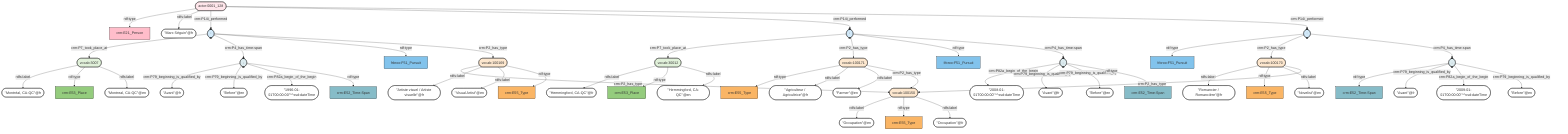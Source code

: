 graph TD
classDef Literal fill:#ffffff,stroke:#000000;
classDef Literal_URI fill:,stroke:;
classDef E1_CRM_Entity fill:#ffffff,stroke:#000000;
classDef E1_CRM_Entity_URI fill:#ffffff,stroke:#000000;
classDef E2_Temporal_Entity fill:#82c3ec,stroke:#000000;
classDef E2_Temporal_Entity_URI fill:#d2e9f9,stroke:#000000;
classDef E55_Type fill:#fab565,stroke:#000000;
classDef E55_Type_URI fill:#fde7ce,stroke:#000000;
classDef E52_Time-Span fill:#86bcc8,stroke:#000000;
classDef E52_Time-Span_URI fill:#dcebef,stroke:#000000;
classDef E41_Appellation fill:#fef3ba,stroke:#000000;
classDef E41_Appellation_URI fill:#fffae6,stroke:#000000;
classDef E53_Place fill:#94cc7d,stroke:#000000;
classDef E53_Place_URI fill:#e1f1da,stroke:#000000;
classDef E77_Persistent_Item fill:#ffffff,stroke:#000000;
classDef E77_Persistent_Item_URI fill:#ffffff,stroke:#000000;
classDef E28_Conceptual_Object fill:#fddc34,stroke:#000000;
classDef E28_Conceptual_Object_URI fill:#fef6cd,stroke:#000000;
classDef E18_Physical_Thing fill:#e1ba9c,stroke:#000000;
classDef E18_Physical_Thing_URI fill:#f3e5d8,stroke:#000000;
classDef E39_Actor fill:#ffbdca,stroke:#000000;
classDef E39_Actor_URI fill:#ffe6eb,stroke:#000000;
classDef PC0_Typed_CRM_Property fill:#cc80ff,stroke:#000000;
classDef PC0_Typed_CRM_Property_URI fill:#ebccff,stroke:#000000;
classDef Multi fill:#cccccc,stroke:#000000;
classDef Multi_URI fill:#cccccc,stroke:#000000;
0(["-"]) -->|crm:P7_took_place_at| 1(["vocab:30012"])
2(["-"]) -->|crm:P7_took_place_at| 3(["vocab:3007"])
2(["-"]) -->|crm:P4_has_time-span| 4(["-"])
5(["-"]):::E2_Temporal_Entity_URI -->|rdf:type| 6["frbroo:F51_Pursuit"]:::E2_Temporal_Entity
7(["vocab:100171"]):::E55_Type_URI -->|rdf:type| 8["crm:E55_Type"]:::E55_Type
1(["vocab:30012"]) -->|rdfs:label| 9(["''Hemmingford, CA-QC''@fr"]):::Literal
0(["-"]) -->|crm:P2_has_type| 7(["vocab:100171"])
4(["-"]) -->|crm:P79_beginning_is_qualified_by| 10(["''Avant''@fr"]):::Literal
3(["vocab:3007"]) -->|rdfs:label| 11(["''Montréal, CA-QC''@fr"]):::Literal
12(["-"]):::E52_Time-Span_URI -->|rdf:type| 13["crm:E52_Time-Span"]:::E52_Time-Span
2(["-"]):::E2_Temporal_Entity_URI -->|rdf:type| 14["frbroo:F51_Pursuit"]:::E2_Temporal_Entity
7(["vocab:100171"]) -->|rdfs:label| 15(["''Agriculteur / Agricultrice''@fr"]):::Literal
4(["-"]) -->|crm:P79_beginning_is_qualified_by| 16(["''Before''@en"]):::Literal
17(["vocab:100150"]) -->|rdfs:label| 18(["''Occupation''@en"]):::Literal
5(["-"]) -->|crm:P2_has_type| 19(["vocab:100170"])
20(["actor:0001_128"]):::E39_Actor_URI -->|rdf:type| 21["crm:E21_Person"]:::E39_Actor
4(["-"]) -->|crm:P82a_begin_of_the_begin| 22(["''1996-01-01T00:00:00''^^xsd:dateTime"]):::Literal
12(["-"]) -->|crm:P79_beginning_is_qualified_by| 23(["''Avant''@fr"]):::Literal
20(["actor:0001_128"]) -->|rdfs:label| 24(["''Marc Séguin''@fr"]):::Literal
1(["vocab:30012"]):::E53_Place_URI -->|rdf:type| 25["crm:E53_Place"]:::E53_Place
20(["actor:0001_128"]) -->|crm:P14i_performed| 2(["-"])
4(["-"]):::E52_Time-Span_URI -->|rdf:type| 26["crm:E52_Time-Span"]:::E52_Time-Span
20(["actor:0001_128"]) -->|crm:P14i_performed| 0(["-"])
27(["vocab:100169"]) -->|crm:P2_has_type| 17(["vocab:100150"])
17(["vocab:100150"]):::E55_Type_URI -->|rdf:type| 28["crm:E55_Type"]:::E55_Type
12(["-"]) -->|crm:P82a_begin_of_the_begin| 29(["''2009-01-01T00:00:00''^^xsd:dateTime"]):::Literal
27(["vocab:100169"]) -->|rdfs:label| 30(["''Artiste visuel / Artiste visuelle''@fr"]):::Literal
31(["-"]) -->|crm:P82a_begin_of_the_begin| 32(["''2008-01-01T00:00:00''^^xsd:dateTime"]):::Literal
2(["-"]) -->|crm:P2_has_type| 27(["vocab:100169"])
31(["-"]) -->|crm:P79_beginning_is_qualified_by| 33(["''Avant''@fr"]):::Literal
7(["vocab:100171"]) -->|rdfs:label| 34(["''Farmer''@en"]):::Literal
12(["-"]) -->|crm:P79_beginning_is_qualified_by| 35(["''Before''@en"]):::Literal
19(["vocab:100170"]) -->|rdfs:label| 36(["''Romancier / Romancière''@fr"]):::Literal
3(["vocab:3007"]):::E53_Place_URI -->|rdf:type| 37["crm:E53_Place"]:::E53_Place
27(["vocab:100169"]) -->|rdfs:label| 38(["''Visual Artist''@en"]):::Literal
3(["vocab:3007"]) -->|rdfs:label| 39(["''Montreal, CA-QC''@en"]):::Literal
19(["vocab:100170"]):::E55_Type_URI -->|rdf:type| 40["crm:E55_Type"]:::E55_Type
0(["-"]):::E2_Temporal_Entity_URI -->|rdf:type| 41["frbroo:F51_Pursuit"]:::E2_Temporal_Entity
0(["-"]) -->|crm:P4_has_time-span| 31(["-"])
31(["-"]) -->|crm:P79_beginning_is_qualified_by| 42(["''Before''@en"]):::Literal
5(["-"]) -->|crm:P4_has_time-span| 12(["-"])
19(["vocab:100170"]) -->|rdfs:label| 43(["''Novelist''@en"]):::Literal
17(["vocab:100150"]) -->|rdfs:label| 44(["''Occupation''@fr"]):::Literal
7(["vocab:100171"]) -->|crm:P2_has_type| 17(["vocab:100150"])
27(["vocab:100169"]):::E55_Type_URI -->|rdf:type| 45["crm:E55_Type"]:::E55_Type
19(["vocab:100170"]) -->|crm:P2_has_type| 17(["vocab:100150"])
1(["vocab:30012"]) -->|rdfs:label| 46(["''Hemmingford, CA-QC''@en"]):::Literal
20(["actor:0001_128"]) -->|crm:P14i_performed| 5(["-"])
31(["-"]):::E52_Time-Span_URI -->|rdf:type| 47["crm:E52_Time-Span"]:::E52_Time-Span